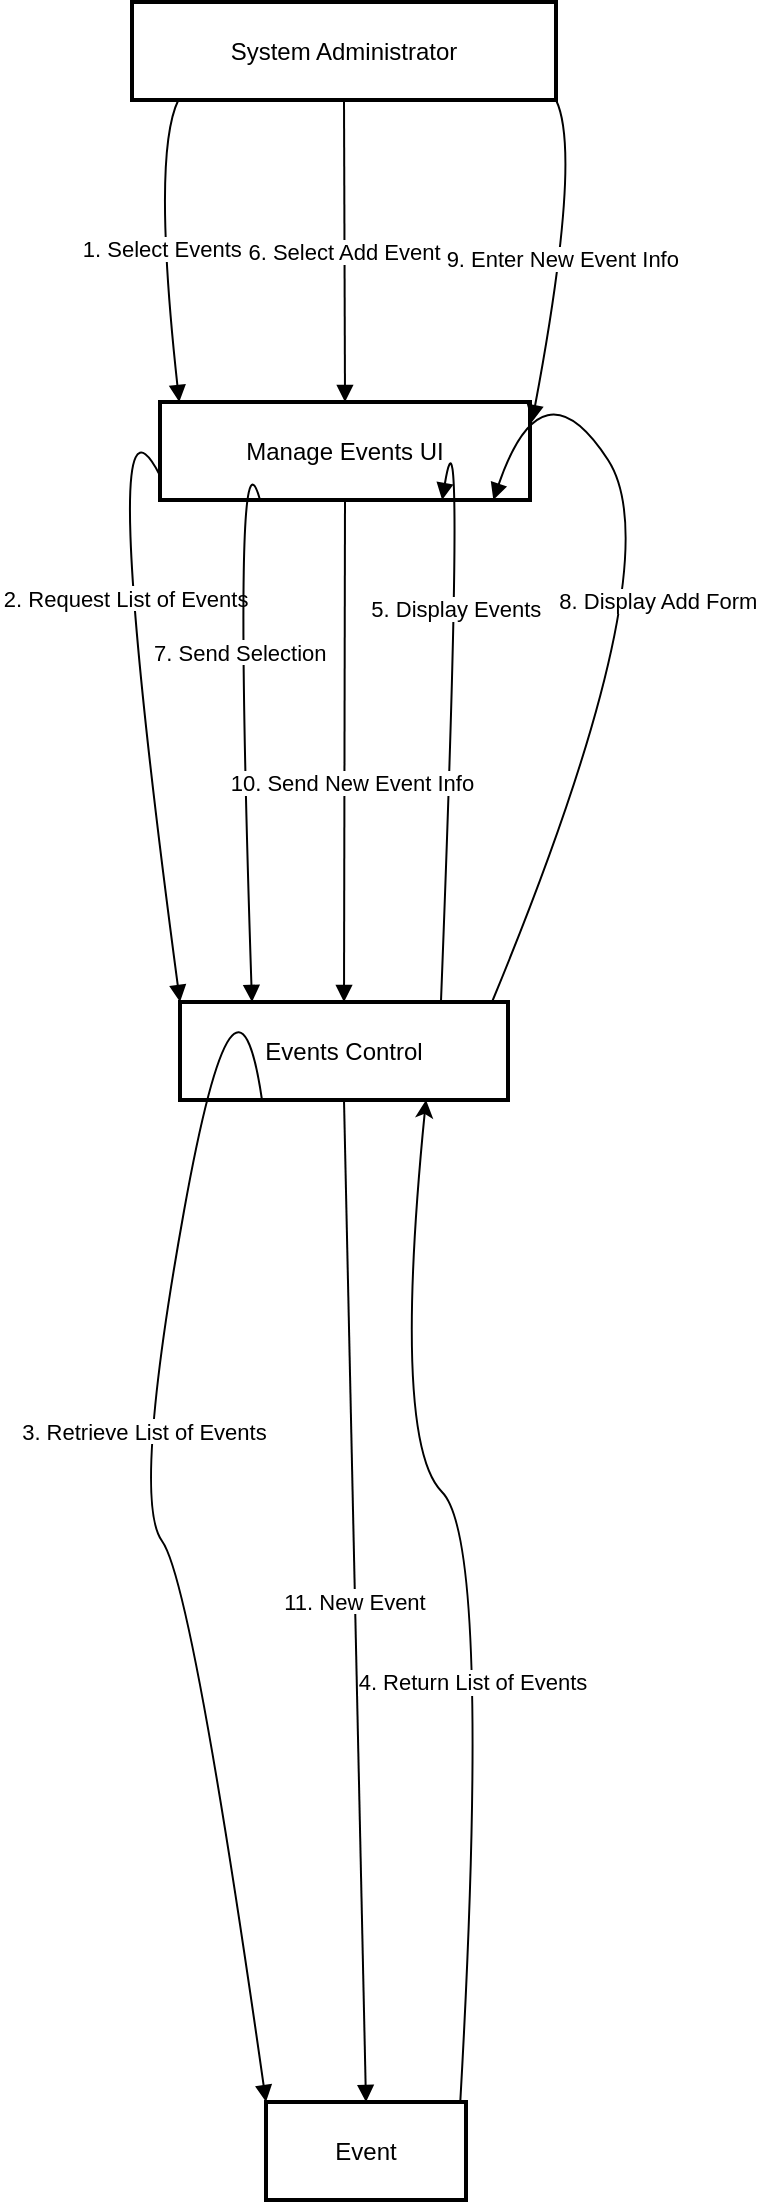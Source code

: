 <mxfile version="24.8.4">
  <diagram name="Page-1" id="jvMe2b0aZP1Ac9T8lrg0">
    <mxGraphModel dx="2733" dy="960" grid="1" gridSize="10" guides="1" tooltips="1" connect="1" arrows="1" fold="1" page="1" pageScale="1" pageWidth="850" pageHeight="1100" math="0" shadow="0">
      <root>
        <mxCell id="0" />
        <mxCell id="1" parent="0" />
        <mxCell id="Y6--HrLMxxLeiNxg-00q-96" value="System Administrator" style="whiteSpace=wrap;strokeWidth=2;" vertex="1" parent="1">
          <mxGeometry x="20" y="20" width="212" height="49" as="geometry" />
        </mxCell>
        <mxCell id="Y6--HrLMxxLeiNxg-00q-97" value="Manage Events UI" style="whiteSpace=wrap;strokeWidth=2;" vertex="1" parent="1">
          <mxGeometry x="34" y="220" width="185" height="49" as="geometry" />
        </mxCell>
        <mxCell id="Y6--HrLMxxLeiNxg-00q-98" value="Events Control" style="whiteSpace=wrap;strokeWidth=2;" vertex="1" parent="1">
          <mxGeometry x="44" y="520" width="164" height="49" as="geometry" />
        </mxCell>
        <mxCell id="Y6--HrLMxxLeiNxg-00q-99" value="Event" style="whiteSpace=wrap;strokeWidth=2;" vertex="1" parent="1">
          <mxGeometry x="87" y="1070" width="100" height="49" as="geometry" />
        </mxCell>
        <mxCell id="Y6--HrLMxxLeiNxg-00q-100" value="1. Select Events" style="curved=1;startArrow=none;endArrow=block;exitX=0.45;exitY=0.99;entryX=0.44;entryY=-0.01;rounded=0;" edge="1" parent="1">
          <mxGeometry relative="1" as="geometry">
            <Array as="points">
              <mxPoint x="30" y="96" />
            </Array>
            <mxPoint x="43.184" y="69.0" as="sourcePoint" />
            <mxPoint x="43.618" y="220.0" as="targetPoint" />
          </mxGeometry>
        </mxCell>
        <mxCell id="Y6--HrLMxxLeiNxg-00q-101" value="2. Request List of Events" style="curved=1;startArrow=none;endArrow=block;exitX=0;exitY=0.75;entryX=0;entryY=0;rounded=0;exitDx=0;exitDy=0;entryDx=0;entryDy=0;" edge="1" parent="1" source="Y6--HrLMxxLeiNxg-00q-97" target="Y6--HrLMxxLeiNxg-00q-98">
          <mxGeometry relative="1" as="geometry">
            <Array as="points">
              <mxPoint y="190" />
            </Array>
            <mxPoint x="25.375" y="261" as="sourcePoint" />
            <mxPoint x="25.04" y="512" as="targetPoint" />
          </mxGeometry>
        </mxCell>
        <mxCell id="Y6--HrLMxxLeiNxg-00q-102" value="3. Retrieve List of Events" style="curved=1;startArrow=none;endArrow=block;exitX=0.25;exitY=1;entryX=0;entryY=0;rounded=0;exitDx=0;exitDy=0;entryDx=0;entryDy=0;" edge="1" parent="1" source="Y6--HrLMxxLeiNxg-00q-98" target="Y6--HrLMxxLeiNxg-00q-99">
          <mxGeometry relative="1" as="geometry">
            <Array as="points">
              <mxPoint x="72" y="480" />
              <mxPoint x="20" y="769" />
              <mxPoint x="50" y="810" />
            </Array>
            <mxPoint x="84.286" y="748" as="sourcePoint" />
            <mxPoint x="96.216" y="1249" as="targetPoint" />
          </mxGeometry>
        </mxCell>
        <mxCell id="Y6--HrLMxxLeiNxg-00q-104" value="5. Display Events" style="curved=1;startArrow=none;endArrow=block;exitX=0.57;exitY=0;entryX=0.56;entryY=0.98;rounded=0;" edge="1" parent="1">
          <mxGeometry relative="1" as="geometry">
            <Array as="points">
              <mxPoint x="187" y="198" />
            </Array>
            <mxPoint x="174.48" y="520" as="sourcePoint" />
            <mxPoint x="175.062" y="269" as="targetPoint" />
          </mxGeometry>
        </mxCell>
        <mxCell id="Y6--HrLMxxLeiNxg-00q-105" value="6. Select Add Event" style="curved=1;startArrow=none;endArrow=block;exitX=0.5;exitY=0.99;entryX=0.5;entryY=-0.01;rounded=0;" edge="1" parent="1" source="Y6--HrLMxxLeiNxg-00q-96" target="Y6--HrLMxxLeiNxg-00q-97">
          <mxGeometry relative="1" as="geometry">
            <Array as="points" />
          </mxGeometry>
        </mxCell>
        <mxCell id="Y6--HrLMxxLeiNxg-00q-106" value="7. Send Selection" style="curved=1;startArrow=none;endArrow=block;exitX=0.269;exitY=0.982;rounded=0;exitDx=0;exitDy=0;exitPerimeter=0;" edge="1" parent="1" source="Y6--HrLMxxLeiNxg-00q-97">
          <mxGeometry relative="1" as="geometry">
            <Array as="points">
              <mxPoint x="70" y="220" />
            </Array>
            <mxPoint x="82.938" y="291" as="sourcePoint" />
            <mxPoint x="80" y="520" as="targetPoint" />
          </mxGeometry>
        </mxCell>
        <mxCell id="Y6--HrLMxxLeiNxg-00q-107" value="8. Display Add Form" style="curved=1;startArrow=none;endArrow=block;exitX=0.64;exitY=0;entryX=0.62;entryY=0.98;rounded=0;" edge="1" parent="1">
          <mxGeometry relative="1" as="geometry">
            <Array as="points">
              <mxPoint x="291.04" y="300" />
              <mxPoint x="225.04" y="198" />
            </Array>
            <mxPoint x="200.0" y="520" as="sourcePoint" />
            <mxPoint x="200.665" y="269" as="targetPoint" />
          </mxGeometry>
        </mxCell>
        <mxCell id="Y6--HrLMxxLeiNxg-00q-108" value="9. Enter New Event Info" style="curved=1;startArrow=none;endArrow=block;exitX=0.55;exitY=0.99;rounded=0;" edge="1" parent="1">
          <mxGeometry relative="1" as="geometry">
            <Array as="points">
              <mxPoint x="245.18" y="96" />
            </Array>
            <mxPoint x="231.996" y="69.0" as="sourcePoint" />
            <mxPoint x="220" y="230" as="targetPoint" />
          </mxGeometry>
        </mxCell>
        <mxCell id="Y6--HrLMxxLeiNxg-00q-109" value="10. Send New Event Info" style="curved=1;startArrow=none;endArrow=block;exitX=0.5;exitY=1;rounded=0;exitDx=0;exitDy=0;" edge="1" parent="1" source="Y6--HrLMxxLeiNxg-00q-97">
          <mxGeometry x="0.125" y="4" relative="1" as="geometry">
            <Array as="points" />
            <mxPoint x="126.75" y="290" as="sourcePoint" />
            <mxPoint x="126" y="520" as="targetPoint" />
            <mxPoint as="offset" />
          </mxGeometry>
        </mxCell>
        <mxCell id="Y6--HrLMxxLeiNxg-00q-110" value="11. New Event" style="curved=1;startArrow=none;endArrow=block;exitX=0.5;exitY=0.99;entryX=0.5;entryY=-0.01;rounded=0;" edge="1" parent="1" source="Y6--HrLMxxLeiNxg-00q-98" target="Y6--HrLMxxLeiNxg-00q-99">
          <mxGeometry relative="1" as="geometry">
            <Array as="points" />
          </mxGeometry>
        </mxCell>
        <mxCell id="Y6--HrLMxxLeiNxg-00q-111" value="4. Return List of Events" style="curved=1;endArrow=classic;html=1;rounded=0;exitX=0.971;exitY=0.014;exitDx=0;exitDy=0;exitPerimeter=0;entryX=0.75;entryY=1;entryDx=0;entryDy=0;" edge="1" parent="1" source="Y6--HrLMxxLeiNxg-00q-99" target="Y6--HrLMxxLeiNxg-00q-98">
          <mxGeometry x="-0.195" y="6" width="50" height="50" relative="1" as="geometry">
            <mxPoint x="150" y="790" as="sourcePoint" />
            <mxPoint x="200" y="740" as="targetPoint" />
            <Array as="points">
              <mxPoint x="200" y="790" />
              <mxPoint x="150" y="740" />
            </Array>
            <mxPoint as="offset" />
          </mxGeometry>
        </mxCell>
      </root>
    </mxGraphModel>
  </diagram>
</mxfile>
